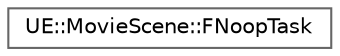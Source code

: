 digraph "Graphical Class Hierarchy"
{
 // INTERACTIVE_SVG=YES
 // LATEX_PDF_SIZE
  bgcolor="transparent";
  edge [fontname=Helvetica,fontsize=10,labelfontname=Helvetica,labelfontsize=10];
  node [fontname=Helvetica,fontsize=10,shape=box,height=0.2,width=0.4];
  rankdir="LR";
  Node0 [id="Node000000",label="UE::MovieScene::FNoopTask",height=0.2,width=0.4,color="grey40", fillcolor="white", style="filled",URL="$da/dc1/structUE_1_1MovieScene_1_1FNoopTask.html",tooltip=" "];
}
